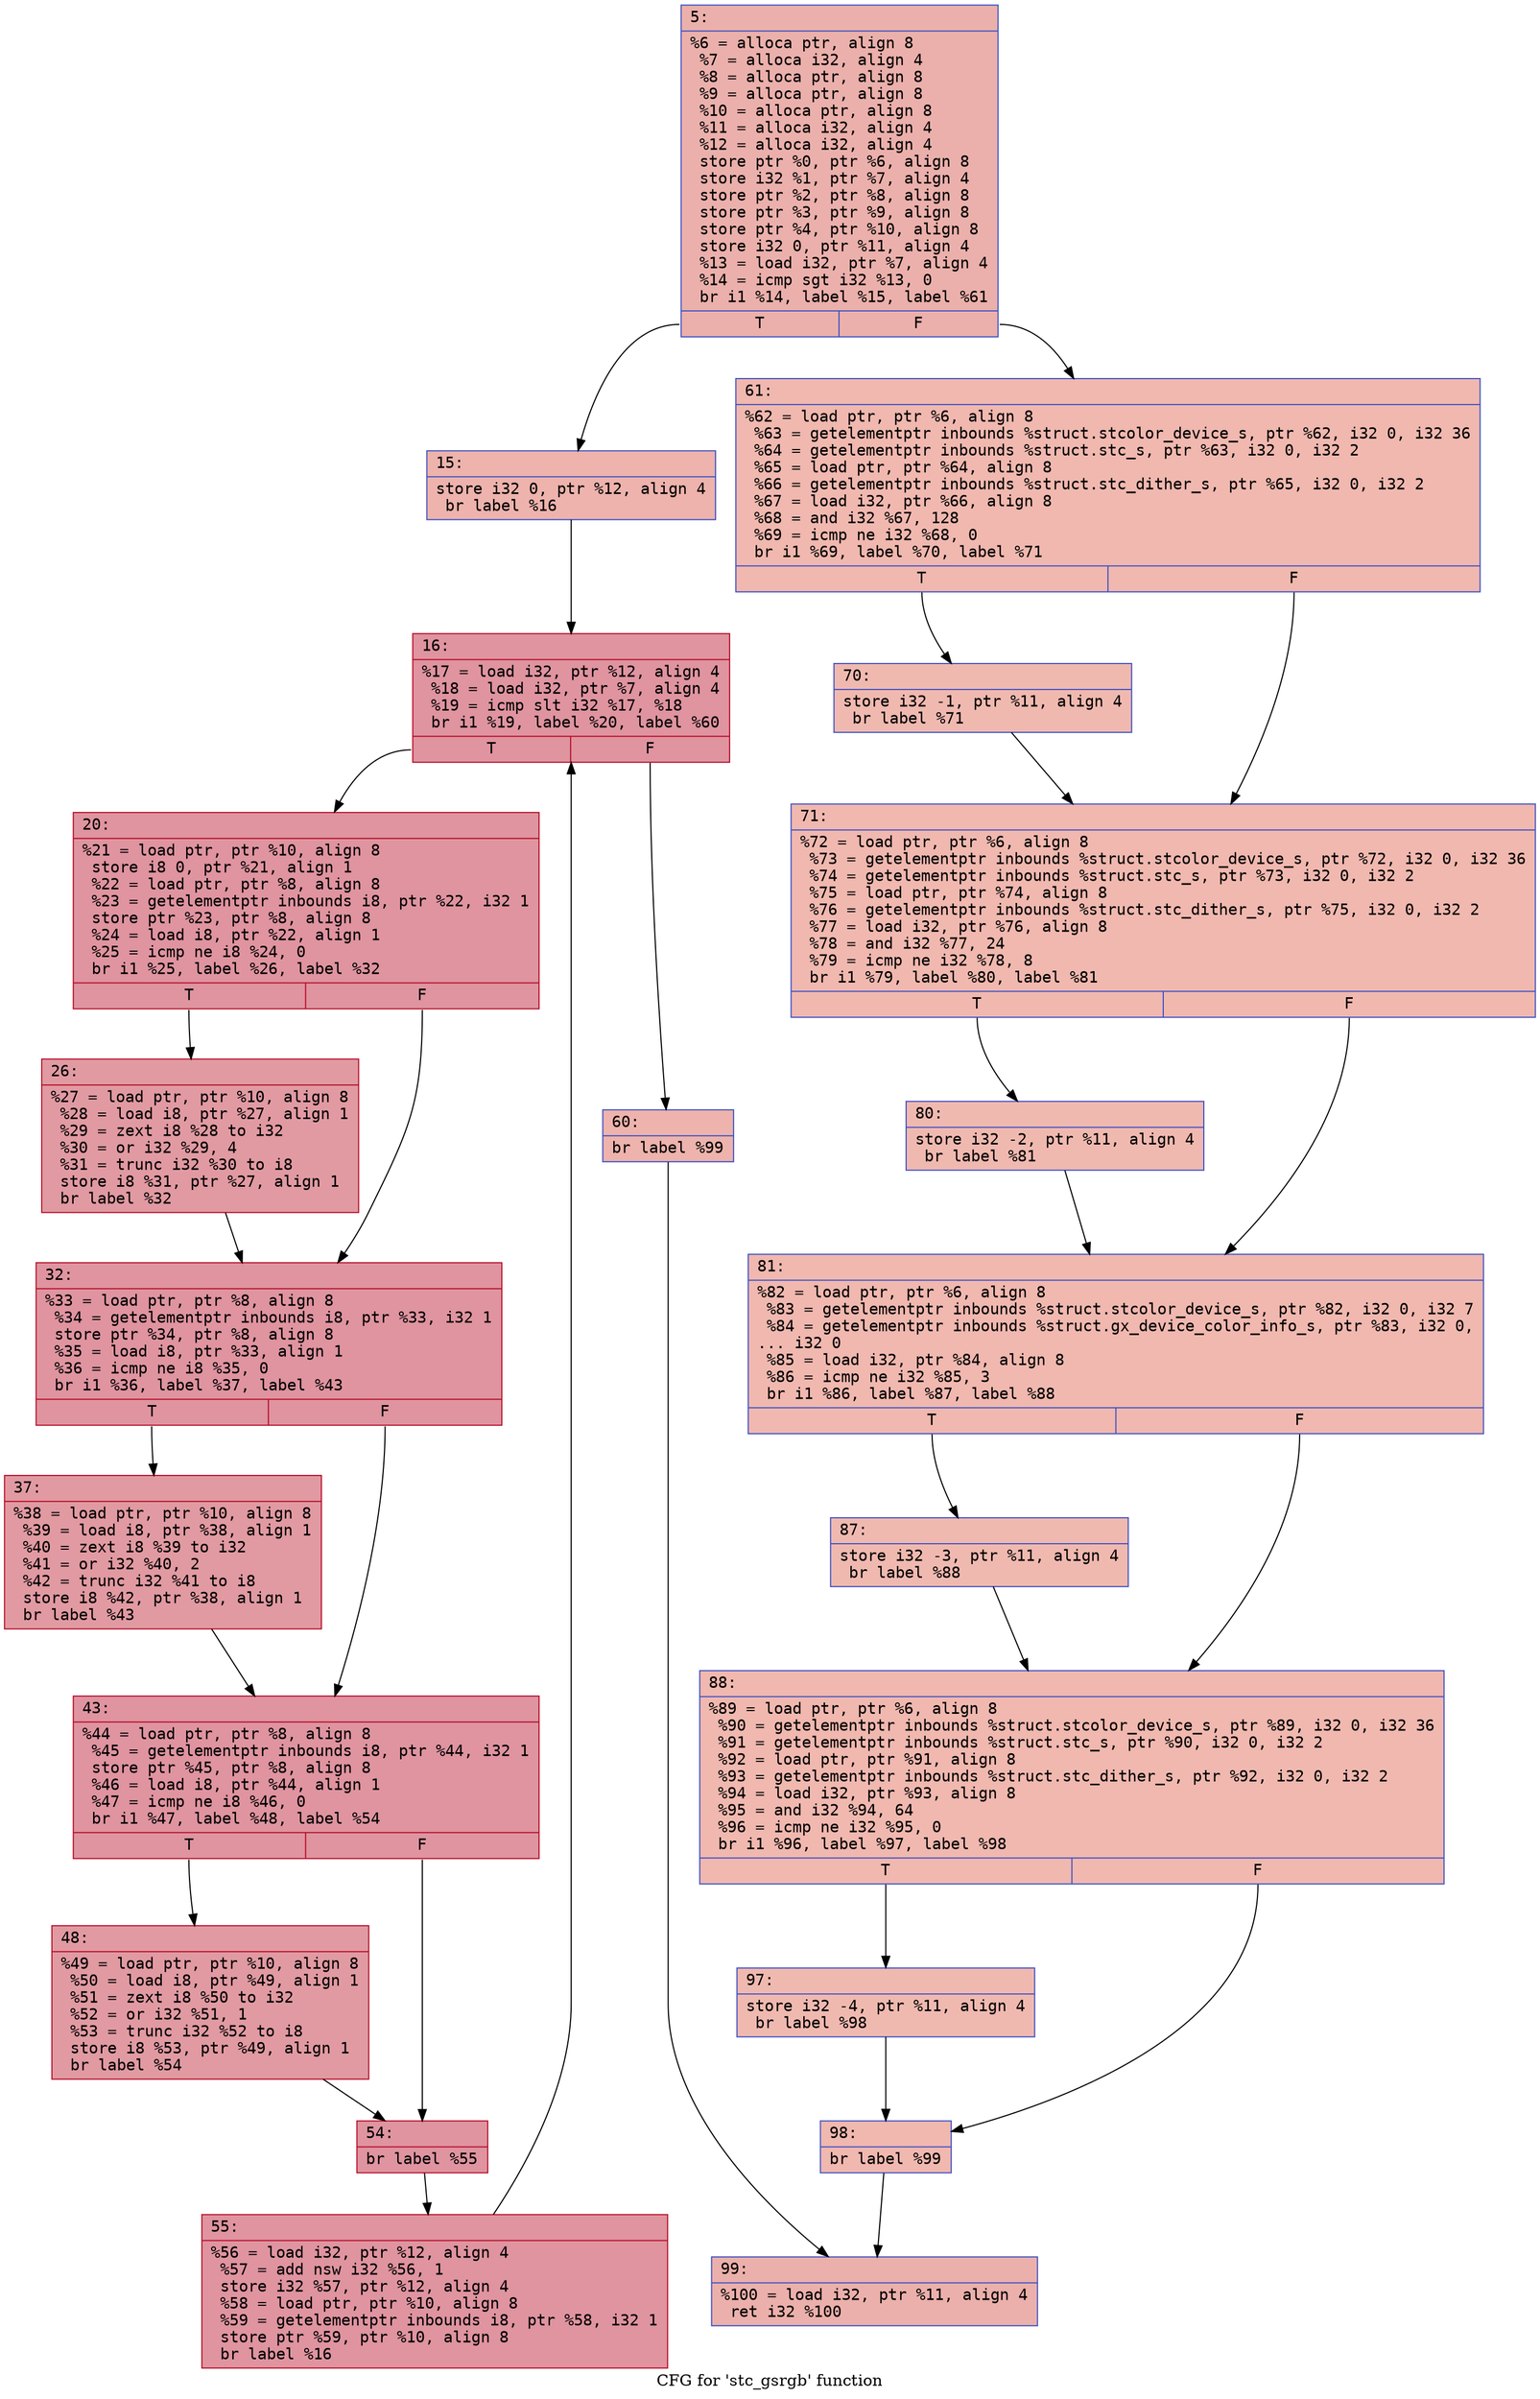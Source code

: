 digraph "CFG for 'stc_gsrgb' function" {
	label="CFG for 'stc_gsrgb' function";

	Node0x600002c31e50 [shape=record,color="#3d50c3ff", style=filled, fillcolor="#d24b4070" fontname="Courier",label="{5:\l|  %6 = alloca ptr, align 8\l  %7 = alloca i32, align 4\l  %8 = alloca ptr, align 8\l  %9 = alloca ptr, align 8\l  %10 = alloca ptr, align 8\l  %11 = alloca i32, align 4\l  %12 = alloca i32, align 4\l  store ptr %0, ptr %6, align 8\l  store i32 %1, ptr %7, align 4\l  store ptr %2, ptr %8, align 8\l  store ptr %3, ptr %9, align 8\l  store ptr %4, ptr %10, align 8\l  store i32 0, ptr %11, align 4\l  %13 = load i32, ptr %7, align 4\l  %14 = icmp sgt i32 %13, 0\l  br i1 %14, label %15, label %61\l|{<s0>T|<s1>F}}"];
	Node0x600002c31e50:s0 -> Node0x600002c31ef0[tooltip="5 -> 15\nProbability 62.50%" ];
	Node0x600002c31e50:s1 -> Node0x600002c32260[tooltip="5 -> 61\nProbability 37.50%" ];
	Node0x600002c31ef0 [shape=record,color="#3d50c3ff", style=filled, fillcolor="#d6524470" fontname="Courier",label="{15:\l|  store i32 0, ptr %12, align 4\l  br label %16\l}"];
	Node0x600002c31ef0 -> Node0x600002c31f40[tooltip="15 -> 16\nProbability 100.00%" ];
	Node0x600002c31f40 [shape=record,color="#b70d28ff", style=filled, fillcolor="#b70d2870" fontname="Courier",label="{16:\l|  %17 = load i32, ptr %12, align 4\l  %18 = load i32, ptr %7, align 4\l  %19 = icmp slt i32 %17, %18\l  br i1 %19, label %20, label %60\l|{<s0>T|<s1>F}}"];
	Node0x600002c31f40:s0 -> Node0x600002c31f90[tooltip="16 -> 20\nProbability 96.88%" ];
	Node0x600002c31f40:s1 -> Node0x600002c32210[tooltip="16 -> 60\nProbability 3.12%" ];
	Node0x600002c31f90 [shape=record,color="#b70d28ff", style=filled, fillcolor="#b70d2870" fontname="Courier",label="{20:\l|  %21 = load ptr, ptr %10, align 8\l  store i8 0, ptr %21, align 1\l  %22 = load ptr, ptr %8, align 8\l  %23 = getelementptr inbounds i8, ptr %22, i32 1\l  store ptr %23, ptr %8, align 8\l  %24 = load i8, ptr %22, align 1\l  %25 = icmp ne i8 %24, 0\l  br i1 %25, label %26, label %32\l|{<s0>T|<s1>F}}"];
	Node0x600002c31f90:s0 -> Node0x600002c31fe0[tooltip="20 -> 26\nProbability 62.50%" ];
	Node0x600002c31f90:s1 -> Node0x600002c32030[tooltip="20 -> 32\nProbability 37.50%" ];
	Node0x600002c31fe0 [shape=record,color="#b70d28ff", style=filled, fillcolor="#bb1b2c70" fontname="Courier",label="{26:\l|  %27 = load ptr, ptr %10, align 8\l  %28 = load i8, ptr %27, align 1\l  %29 = zext i8 %28 to i32\l  %30 = or i32 %29, 4\l  %31 = trunc i32 %30 to i8\l  store i8 %31, ptr %27, align 1\l  br label %32\l}"];
	Node0x600002c31fe0 -> Node0x600002c32030[tooltip="26 -> 32\nProbability 100.00%" ];
	Node0x600002c32030 [shape=record,color="#b70d28ff", style=filled, fillcolor="#b70d2870" fontname="Courier",label="{32:\l|  %33 = load ptr, ptr %8, align 8\l  %34 = getelementptr inbounds i8, ptr %33, i32 1\l  store ptr %34, ptr %8, align 8\l  %35 = load i8, ptr %33, align 1\l  %36 = icmp ne i8 %35, 0\l  br i1 %36, label %37, label %43\l|{<s0>T|<s1>F}}"];
	Node0x600002c32030:s0 -> Node0x600002c32080[tooltip="32 -> 37\nProbability 62.50%" ];
	Node0x600002c32030:s1 -> Node0x600002c320d0[tooltip="32 -> 43\nProbability 37.50%" ];
	Node0x600002c32080 [shape=record,color="#b70d28ff", style=filled, fillcolor="#bb1b2c70" fontname="Courier",label="{37:\l|  %38 = load ptr, ptr %10, align 8\l  %39 = load i8, ptr %38, align 1\l  %40 = zext i8 %39 to i32\l  %41 = or i32 %40, 2\l  %42 = trunc i32 %41 to i8\l  store i8 %42, ptr %38, align 1\l  br label %43\l}"];
	Node0x600002c32080 -> Node0x600002c320d0[tooltip="37 -> 43\nProbability 100.00%" ];
	Node0x600002c320d0 [shape=record,color="#b70d28ff", style=filled, fillcolor="#b70d2870" fontname="Courier",label="{43:\l|  %44 = load ptr, ptr %8, align 8\l  %45 = getelementptr inbounds i8, ptr %44, i32 1\l  store ptr %45, ptr %8, align 8\l  %46 = load i8, ptr %44, align 1\l  %47 = icmp ne i8 %46, 0\l  br i1 %47, label %48, label %54\l|{<s0>T|<s1>F}}"];
	Node0x600002c320d0:s0 -> Node0x600002c32120[tooltip="43 -> 48\nProbability 62.50%" ];
	Node0x600002c320d0:s1 -> Node0x600002c32170[tooltip="43 -> 54\nProbability 37.50%" ];
	Node0x600002c32120 [shape=record,color="#b70d28ff", style=filled, fillcolor="#bb1b2c70" fontname="Courier",label="{48:\l|  %49 = load ptr, ptr %10, align 8\l  %50 = load i8, ptr %49, align 1\l  %51 = zext i8 %50 to i32\l  %52 = or i32 %51, 1\l  %53 = trunc i32 %52 to i8\l  store i8 %53, ptr %49, align 1\l  br label %54\l}"];
	Node0x600002c32120 -> Node0x600002c32170[tooltip="48 -> 54\nProbability 100.00%" ];
	Node0x600002c32170 [shape=record,color="#b70d28ff", style=filled, fillcolor="#b70d2870" fontname="Courier",label="{54:\l|  br label %55\l}"];
	Node0x600002c32170 -> Node0x600002c321c0[tooltip="54 -> 55\nProbability 100.00%" ];
	Node0x600002c321c0 [shape=record,color="#b70d28ff", style=filled, fillcolor="#b70d2870" fontname="Courier",label="{55:\l|  %56 = load i32, ptr %12, align 4\l  %57 = add nsw i32 %56, 1\l  store i32 %57, ptr %12, align 4\l  %58 = load ptr, ptr %10, align 8\l  %59 = getelementptr inbounds i8, ptr %58, i32 1\l  store ptr %59, ptr %10, align 8\l  br label %16\l}"];
	Node0x600002c321c0 -> Node0x600002c31f40[tooltip="55 -> 16\nProbability 100.00%" ];
	Node0x600002c32210 [shape=record,color="#3d50c3ff", style=filled, fillcolor="#d6524470" fontname="Courier",label="{60:\l|  br label %99\l}"];
	Node0x600002c32210 -> Node0x600002c32530[tooltip="60 -> 99\nProbability 100.00%" ];
	Node0x600002c32260 [shape=record,color="#3d50c3ff", style=filled, fillcolor="#dc5d4a70" fontname="Courier",label="{61:\l|  %62 = load ptr, ptr %6, align 8\l  %63 = getelementptr inbounds %struct.stcolor_device_s, ptr %62, i32 0, i32 36\l  %64 = getelementptr inbounds %struct.stc_s, ptr %63, i32 0, i32 2\l  %65 = load ptr, ptr %64, align 8\l  %66 = getelementptr inbounds %struct.stc_dither_s, ptr %65, i32 0, i32 2\l  %67 = load i32, ptr %66, align 8\l  %68 = and i32 %67, 128\l  %69 = icmp ne i32 %68, 0\l  br i1 %69, label %70, label %71\l|{<s0>T|<s1>F}}"];
	Node0x600002c32260:s0 -> Node0x600002c322b0[tooltip="61 -> 70\nProbability 50.00%" ];
	Node0x600002c32260:s1 -> Node0x600002c32300[tooltip="61 -> 71\nProbability 50.00%" ];
	Node0x600002c322b0 [shape=record,color="#3d50c3ff", style=filled, fillcolor="#de614d70" fontname="Courier",label="{70:\l|  store i32 -1, ptr %11, align 4\l  br label %71\l}"];
	Node0x600002c322b0 -> Node0x600002c32300[tooltip="70 -> 71\nProbability 100.00%" ];
	Node0x600002c32300 [shape=record,color="#3d50c3ff", style=filled, fillcolor="#dc5d4a70" fontname="Courier",label="{71:\l|  %72 = load ptr, ptr %6, align 8\l  %73 = getelementptr inbounds %struct.stcolor_device_s, ptr %72, i32 0, i32 36\l  %74 = getelementptr inbounds %struct.stc_s, ptr %73, i32 0, i32 2\l  %75 = load ptr, ptr %74, align 8\l  %76 = getelementptr inbounds %struct.stc_dither_s, ptr %75, i32 0, i32 2\l  %77 = load i32, ptr %76, align 8\l  %78 = and i32 %77, 24\l  %79 = icmp ne i32 %78, 8\l  br i1 %79, label %80, label %81\l|{<s0>T|<s1>F}}"];
	Node0x600002c32300:s0 -> Node0x600002c32350[tooltip="71 -> 80\nProbability 50.00%" ];
	Node0x600002c32300:s1 -> Node0x600002c323a0[tooltip="71 -> 81\nProbability 50.00%" ];
	Node0x600002c32350 [shape=record,color="#3d50c3ff", style=filled, fillcolor="#de614d70" fontname="Courier",label="{80:\l|  store i32 -2, ptr %11, align 4\l  br label %81\l}"];
	Node0x600002c32350 -> Node0x600002c323a0[tooltip="80 -> 81\nProbability 100.00%" ];
	Node0x600002c323a0 [shape=record,color="#3d50c3ff", style=filled, fillcolor="#dc5d4a70" fontname="Courier",label="{81:\l|  %82 = load ptr, ptr %6, align 8\l  %83 = getelementptr inbounds %struct.stcolor_device_s, ptr %82, i32 0, i32 7\l  %84 = getelementptr inbounds %struct.gx_device_color_info_s, ptr %83, i32 0,\l... i32 0\l  %85 = load i32, ptr %84, align 8\l  %86 = icmp ne i32 %85, 3\l  br i1 %86, label %87, label %88\l|{<s0>T|<s1>F}}"];
	Node0x600002c323a0:s0 -> Node0x600002c323f0[tooltip="81 -> 87\nProbability 50.00%" ];
	Node0x600002c323a0:s1 -> Node0x600002c32440[tooltip="81 -> 88\nProbability 50.00%" ];
	Node0x600002c323f0 [shape=record,color="#3d50c3ff", style=filled, fillcolor="#de614d70" fontname="Courier",label="{87:\l|  store i32 -3, ptr %11, align 4\l  br label %88\l}"];
	Node0x600002c323f0 -> Node0x600002c32440[tooltip="87 -> 88\nProbability 100.00%" ];
	Node0x600002c32440 [shape=record,color="#3d50c3ff", style=filled, fillcolor="#dc5d4a70" fontname="Courier",label="{88:\l|  %89 = load ptr, ptr %6, align 8\l  %90 = getelementptr inbounds %struct.stcolor_device_s, ptr %89, i32 0, i32 36\l  %91 = getelementptr inbounds %struct.stc_s, ptr %90, i32 0, i32 2\l  %92 = load ptr, ptr %91, align 8\l  %93 = getelementptr inbounds %struct.stc_dither_s, ptr %92, i32 0, i32 2\l  %94 = load i32, ptr %93, align 8\l  %95 = and i32 %94, 64\l  %96 = icmp ne i32 %95, 0\l  br i1 %96, label %97, label %98\l|{<s0>T|<s1>F}}"];
	Node0x600002c32440:s0 -> Node0x600002c32490[tooltip="88 -> 97\nProbability 50.00%" ];
	Node0x600002c32440:s1 -> Node0x600002c324e0[tooltip="88 -> 98\nProbability 50.00%" ];
	Node0x600002c32490 [shape=record,color="#3d50c3ff", style=filled, fillcolor="#de614d70" fontname="Courier",label="{97:\l|  store i32 -4, ptr %11, align 4\l  br label %98\l}"];
	Node0x600002c32490 -> Node0x600002c324e0[tooltip="97 -> 98\nProbability 100.00%" ];
	Node0x600002c324e0 [shape=record,color="#3d50c3ff", style=filled, fillcolor="#dc5d4a70" fontname="Courier",label="{98:\l|  br label %99\l}"];
	Node0x600002c324e0 -> Node0x600002c32530[tooltip="98 -> 99\nProbability 100.00%" ];
	Node0x600002c32530 [shape=record,color="#3d50c3ff", style=filled, fillcolor="#d24b4070" fontname="Courier",label="{99:\l|  %100 = load i32, ptr %11, align 4\l  ret i32 %100\l}"];
}
